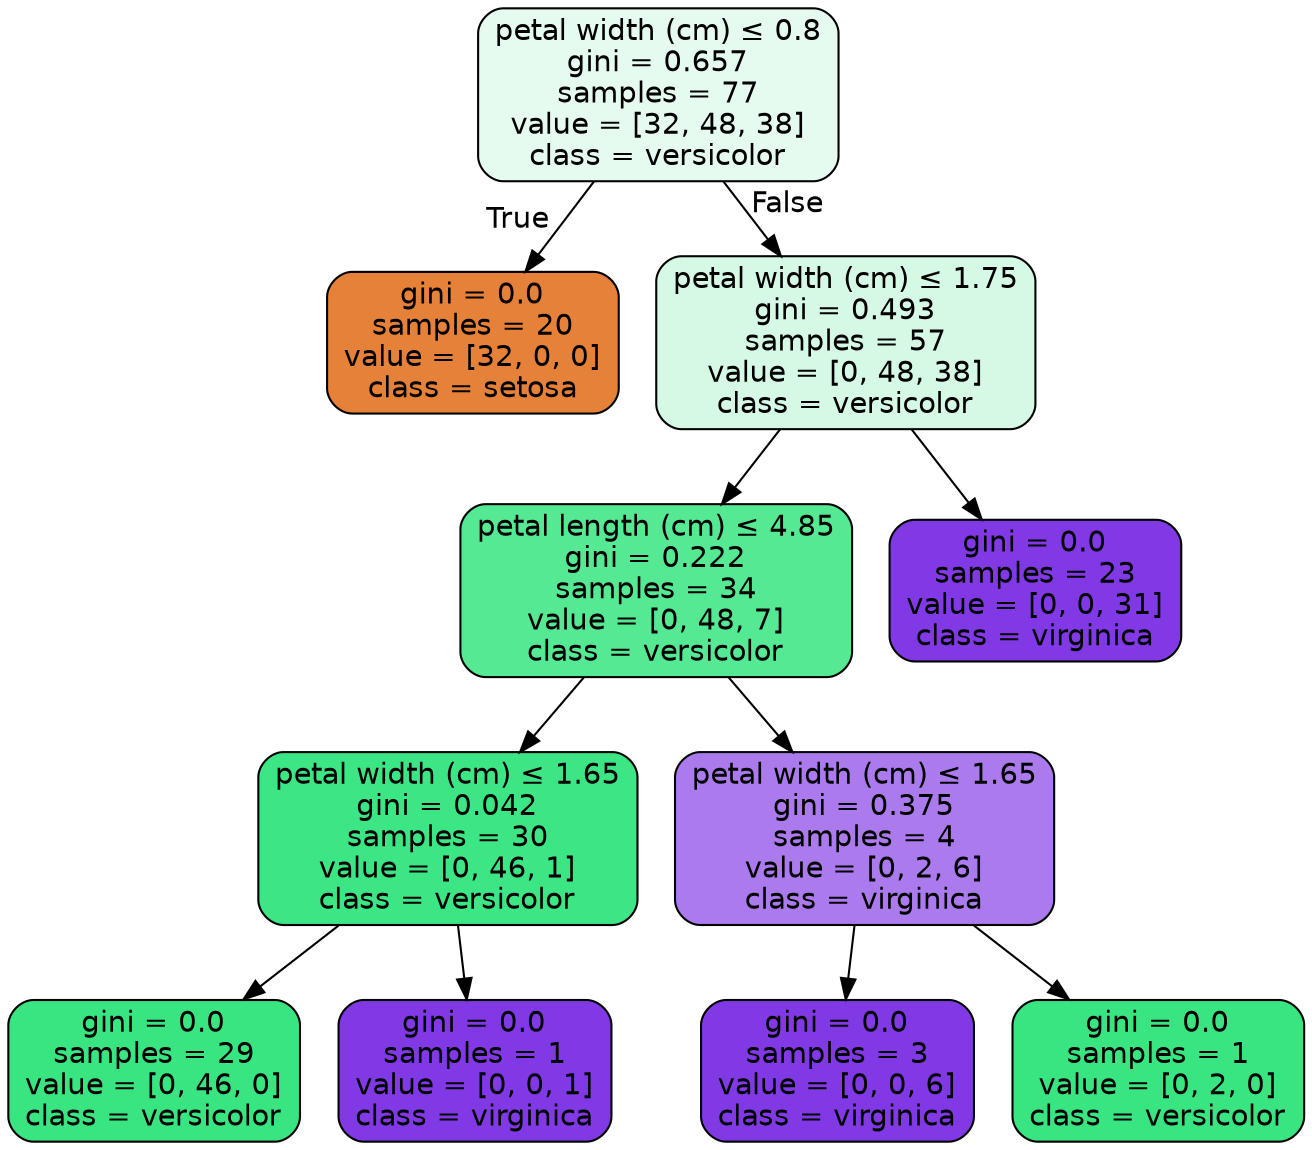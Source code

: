 digraph Tree {
node [shape=box, style="filled, rounded", color="black", fontname=helvetica] ;
edge [fontname=helvetica] ;
0 [label=<petal width (cm) &le; 0.8<br/>gini = 0.657<br/>samples = 77<br/>value = [32, 48, 38]<br/>class = versicolor>, fillcolor="#39e58120"] ;
1 [label=<gini = 0.0<br/>samples = 20<br/>value = [32, 0, 0]<br/>class = setosa>, fillcolor="#e58139ff"] ;
0 -> 1 [labeldistance=2.5, labelangle=45, headlabel="True"] ;
2 [label=<petal width (cm) &le; 1.75<br/>gini = 0.493<br/>samples = 57<br/>value = [0, 48, 38]<br/>class = versicolor>, fillcolor="#39e58135"] ;
0 -> 2 [labeldistance=2.5, labelangle=-45, headlabel="False"] ;
3 [label=<petal length (cm) &le; 4.85<br/>gini = 0.222<br/>samples = 34<br/>value = [0, 48, 7]<br/>class = versicolor>, fillcolor="#39e581da"] ;
2 -> 3 ;
4 [label=<petal width (cm) &le; 1.65<br/>gini = 0.042<br/>samples = 30<br/>value = [0, 46, 1]<br/>class = versicolor>, fillcolor="#39e581f9"] ;
3 -> 4 ;
5 [label=<gini = 0.0<br/>samples = 29<br/>value = [0, 46, 0]<br/>class = versicolor>, fillcolor="#39e581ff"] ;
4 -> 5 ;
6 [label=<gini = 0.0<br/>samples = 1<br/>value = [0, 0, 1]<br/>class = virginica>, fillcolor="#8139e5ff"] ;
4 -> 6 ;
7 [label=<petal width (cm) &le; 1.65<br/>gini = 0.375<br/>samples = 4<br/>value = [0, 2, 6]<br/>class = virginica>, fillcolor="#8139e5aa"] ;
3 -> 7 ;
8 [label=<gini = 0.0<br/>samples = 3<br/>value = [0, 0, 6]<br/>class = virginica>, fillcolor="#8139e5ff"] ;
7 -> 8 ;
9 [label=<gini = 0.0<br/>samples = 1<br/>value = [0, 2, 0]<br/>class = versicolor>, fillcolor="#39e581ff"] ;
7 -> 9 ;
10 [label=<gini = 0.0<br/>samples = 23<br/>value = [0, 0, 31]<br/>class = virginica>, fillcolor="#8139e5ff"] ;
2 -> 10 ;
}
